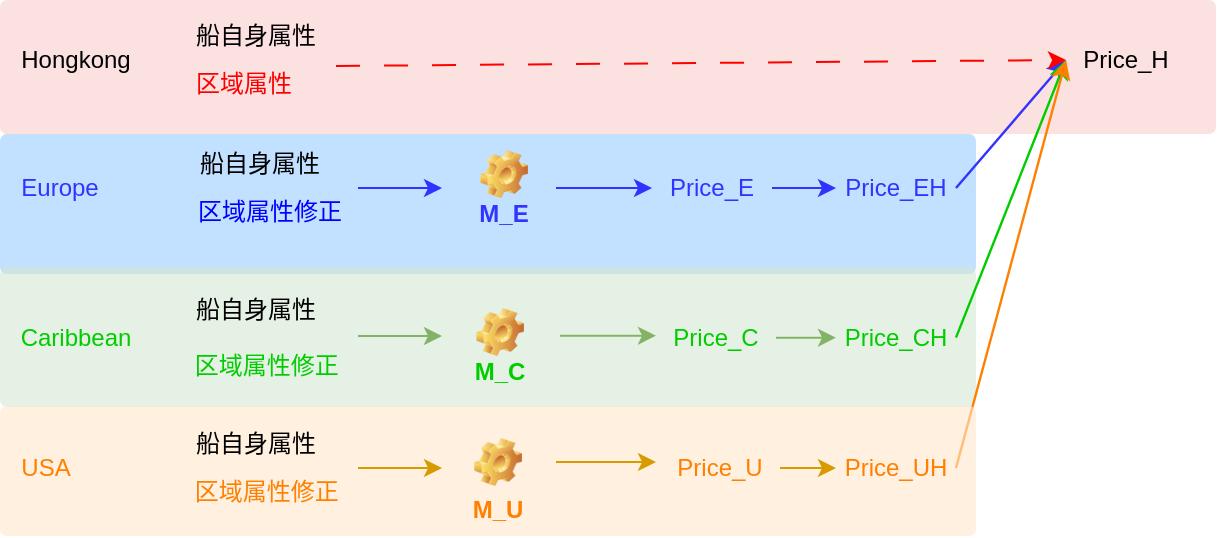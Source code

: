 <mxfile version="21.0.8" type="github">
  <diagram name="第 1 页" id="b4Ed2LwabQIBzOSei9t2">
    <mxGraphModel dx="794" dy="508" grid="1" gridSize="10" guides="1" tooltips="1" connect="1" arrows="1" fold="1" page="1" pageScale="1" pageWidth="827" pageHeight="1169" math="0" shadow="0">
      <root>
        <mxCell id="0" />
        <mxCell id="1" parent="0" />
        <mxCell id="wm9mHPLaVxJcZAKre-H_-86" value="" style="rounded=1;whiteSpace=wrap;html=1;fillColor=#f8cecc;strokeColor=none;opacity=60;arcSize=5;" vertex="1" parent="1">
          <mxGeometry x="72" y="163" width="608" height="67" as="geometry" />
        </mxCell>
        <mxCell id="wm9mHPLaVxJcZAKre-H_-83" value="" style="rounded=1;whiteSpace=wrap;html=1;fillColor=#99CCFF;strokeColor=none;opacity=60;arcSize=5;" vertex="1" parent="1">
          <mxGeometry x="72" y="230" width="488" height="70" as="geometry" />
        </mxCell>
        <mxCell id="wm9mHPLaVxJcZAKre-H_-3" value="Hongkong" style="text;html=1;strokeColor=none;fillColor=none;align=center;verticalAlign=middle;whiteSpace=wrap;rounded=0;" vertex="1" parent="1">
          <mxGeometry x="80" y="178" width="60" height="30" as="geometry" />
        </mxCell>
        <mxCell id="wm9mHPLaVxJcZAKre-H_-7" value="" style="group" vertex="1" connectable="0" parent="1">
          <mxGeometry x="160" y="166" width="80" height="54" as="geometry" />
        </mxCell>
        <mxCell id="wm9mHPLaVxJcZAKre-H_-4" value="船自身属性" style="text;html=1;strokeColor=none;fillColor=none;align=center;verticalAlign=middle;whiteSpace=wrap;rounded=0;" vertex="1" parent="wm9mHPLaVxJcZAKre-H_-7">
          <mxGeometry width="80" height="30" as="geometry" />
        </mxCell>
        <mxCell id="wm9mHPLaVxJcZAKre-H_-5" value="&lt;font color=&quot;#ff0000&quot;&gt;区域属性&lt;/font&gt;" style="text;html=1;strokeColor=none;fillColor=none;align=center;verticalAlign=middle;whiteSpace=wrap;rounded=0;" vertex="1" parent="wm9mHPLaVxJcZAKre-H_-7">
          <mxGeometry x="4" y="24" width="60" height="30" as="geometry" />
        </mxCell>
        <mxCell id="wm9mHPLaVxJcZAKre-H_-8" value="" style="group" vertex="1" connectable="0" parent="1">
          <mxGeometry x="162" y="230" width="110" height="54" as="geometry" />
        </mxCell>
        <mxCell id="wm9mHPLaVxJcZAKre-H_-9" value="船自身属性" style="text;html=1;strokeColor=none;fillColor=none;align=center;verticalAlign=middle;whiteSpace=wrap;rounded=0;" vertex="1" parent="wm9mHPLaVxJcZAKre-H_-8">
          <mxGeometry width="80" height="30" as="geometry" />
        </mxCell>
        <mxCell id="wm9mHPLaVxJcZAKre-H_-10" value="&lt;font color=&quot;#0000ff&quot;&gt;区域属性修正&lt;/font&gt;" style="text;html=1;strokeColor=none;fillColor=none;align=left;verticalAlign=middle;whiteSpace=wrap;rounded=0;" vertex="1" parent="wm9mHPLaVxJcZAKre-H_-8">
          <mxGeometry x="7" y="24" width="106" height="30" as="geometry" />
        </mxCell>
        <mxCell id="wm9mHPLaVxJcZAKre-H_-16" value="&lt;font color=&quot;#3333ff&quot;&gt;Europe&lt;/font&gt;" style="text;html=1;strokeColor=none;fillColor=none;align=center;verticalAlign=middle;whiteSpace=wrap;rounded=0;" vertex="1" parent="1">
          <mxGeometry x="72" y="242" width="60" height="30" as="geometry" />
        </mxCell>
        <mxCell id="wm9mHPLaVxJcZAKre-H_-19" value="" style="group" vertex="1" connectable="0" parent="1">
          <mxGeometry x="80" y="300" width="550" height="70" as="geometry" />
        </mxCell>
        <mxCell id="wm9mHPLaVxJcZAKre-H_-84" value="" style="rounded=1;whiteSpace=wrap;html=1;fillColor=#d5e8d4;strokeColor=none;opacity=60;arcSize=5;" vertex="1" parent="wm9mHPLaVxJcZAKre-H_-19">
          <mxGeometry x="-8" y="-3.5" width="488" height="70" as="geometry" />
        </mxCell>
        <mxCell id="wm9mHPLaVxJcZAKre-H_-12" value="" style="group" vertex="1" connectable="0" parent="wm9mHPLaVxJcZAKre-H_-19">
          <mxGeometry x="80" width="90" height="63.0" as="geometry" />
        </mxCell>
        <mxCell id="wm9mHPLaVxJcZAKre-H_-13" value="船自身属性" style="text;html=1;strokeColor=none;fillColor=none;align=center;verticalAlign=middle;whiteSpace=wrap;rounded=0;" vertex="1" parent="wm9mHPLaVxJcZAKre-H_-12">
          <mxGeometry width="80" height="35" as="geometry" />
        </mxCell>
        <mxCell id="wm9mHPLaVxJcZAKre-H_-14" value="&lt;font color=&quot;#00cc00&quot;&gt;区域属性修正&amp;nbsp;&lt;/font&gt;" style="text;html=1;strokeColor=none;fillColor=none;align=center;verticalAlign=middle;whiteSpace=wrap;rounded=0;" vertex="1" parent="wm9mHPLaVxJcZAKre-H_-12">
          <mxGeometry x="4" y="28" width="86" height="35" as="geometry" />
        </mxCell>
        <mxCell id="wm9mHPLaVxJcZAKre-H_-17" value="&lt;font color=&quot;#00cc00&quot;&gt;Caribbean&lt;/font&gt;" style="text;html=1;strokeColor=none;fillColor=none;align=center;verticalAlign=middle;whiteSpace=wrap;rounded=0;" vertex="1" parent="wm9mHPLaVxJcZAKre-H_-19">
          <mxGeometry y="14" width="60" height="35" as="geometry" />
        </mxCell>
        <mxCell id="wm9mHPLaVxJcZAKre-H_-31" value="&lt;font color=&quot;#00cc00&quot;&gt;M_C&lt;/font&gt;" style="label;whiteSpace=wrap;html=1;align=center;verticalAlign=bottom;spacingLeft=0;spacingBottom=4;imageAlign=center;imageVerticalAlign=top;image=img/clipart/Gear_128x128.png;strokeColor=none;imageWidth=24;imageHeight=24;fillColor=none;" vertex="1" parent="wm9mHPLaVxJcZAKre-H_-19">
          <mxGeometry x="212" y="10" width="60" height="51.83" as="geometry" />
        </mxCell>
        <mxCell id="wm9mHPLaVxJcZAKre-H_-43" value="" style="group" vertex="1" connectable="0" parent="wm9mHPLaVxJcZAKre-H_-19">
          <mxGeometry x="320" y="14.333" width="60" height="35" as="geometry" />
        </mxCell>
        <mxCell id="wm9mHPLaVxJcZAKre-H_-44" style="edgeStyle=orthogonalEdgeStyle;rounded=0;orthogonalLoop=1;jettySize=auto;html=1;" edge="1" parent="wm9mHPLaVxJcZAKre-H_-43">
          <mxGeometry relative="1" as="geometry">
            <mxPoint y="17.5" as="targetPoint" />
          </mxGeometry>
        </mxCell>
        <mxCell id="wm9mHPLaVxJcZAKre-H_-45" value="&lt;font color=&quot;#00cc00&quot;&gt;Price_C&lt;/font&gt;" style="text;html=1;strokeColor=none;fillColor=none;align=center;verticalAlign=middle;whiteSpace=wrap;rounded=0;" vertex="1" parent="wm9mHPLaVxJcZAKre-H_-43">
          <mxGeometry width="60" height="35" as="geometry" />
        </mxCell>
        <mxCell id="wm9mHPLaVxJcZAKre-H_-49" value="" style="endArrow=classic;html=1;rounded=0;exitX=1;exitY=0.5;exitDx=0;exitDy=0;fillColor=#d5e8d4;strokeColor=#82b366;" edge="1" parent="wm9mHPLaVxJcZAKre-H_-19">
          <mxGeometry width="50" height="50" relative="1" as="geometry">
            <mxPoint x="272" y="30.833" as="sourcePoint" />
            <mxPoint x="320" y="30.833" as="targetPoint" />
          </mxGeometry>
        </mxCell>
        <mxCell id="wm9mHPLaVxJcZAKre-H_-65" value="" style="group" vertex="1" connectable="0" parent="wm9mHPLaVxJcZAKre-H_-19">
          <mxGeometry x="410" y="14.333" width="60" height="35" as="geometry" />
        </mxCell>
        <mxCell id="wm9mHPLaVxJcZAKre-H_-66" style="edgeStyle=orthogonalEdgeStyle;rounded=0;orthogonalLoop=1;jettySize=auto;html=1;" edge="1" parent="wm9mHPLaVxJcZAKre-H_-65">
          <mxGeometry relative="1" as="geometry">
            <mxPoint y="17.5" as="targetPoint" />
          </mxGeometry>
        </mxCell>
        <mxCell id="wm9mHPLaVxJcZAKre-H_-67" value="&lt;font color=&quot;#00cc00&quot;&gt;Price_CH&lt;/font&gt;" style="text;html=1;strokeColor=none;fillColor=none;align=center;verticalAlign=middle;whiteSpace=wrap;rounded=0;" vertex="1" parent="wm9mHPLaVxJcZAKre-H_-65">
          <mxGeometry width="60" height="35" as="geometry" />
        </mxCell>
        <mxCell id="wm9mHPLaVxJcZAKre-H_-75" value="" style="endArrow=classic;html=1;rounded=0;exitX=1;exitY=0.5;exitDx=0;exitDy=0;fillColor=#d5e8d4;strokeColor=#82b366;" edge="1" parent="wm9mHPLaVxJcZAKre-H_-19" source="wm9mHPLaVxJcZAKre-H_-45" target="wm9mHPLaVxJcZAKre-H_-67">
          <mxGeometry width="50" height="50" relative="1" as="geometry">
            <mxPoint x="200" y="-35" as="sourcePoint" />
            <mxPoint x="250" y="-93.333" as="targetPoint" />
          </mxGeometry>
        </mxCell>
        <mxCell id="wm9mHPLaVxJcZAKre-H_-30" value="&lt;font color=&quot;#3333ff&quot;&gt;M_E&lt;/font&gt;" style="label;whiteSpace=wrap;html=1;align=center;verticalAlign=bottom;spacingLeft=0;spacingBottom=4;imageAlign=center;imageVerticalAlign=top;image=img/clipart/Gear_128x128.png;strokeColor=none;imageWidth=24;imageHeight=24;fillColor=none;" vertex="1" parent="1">
          <mxGeometry x="298" y="231" width="52" height="52" as="geometry" />
        </mxCell>
        <mxCell id="wm9mHPLaVxJcZAKre-H_-34" value="" style="endArrow=classic;html=1;rounded=0;entryX=0;entryY=0.5;entryDx=0;entryDy=0;fillColor=#dae8fc;strokeColor=#3333FF;" edge="1" parent="1">
          <mxGeometry width="50" height="50" relative="1" as="geometry">
            <mxPoint x="251" y="257" as="sourcePoint" />
            <mxPoint x="293" y="257" as="targetPoint" />
          </mxGeometry>
        </mxCell>
        <mxCell id="wm9mHPLaVxJcZAKre-H_-35" value="" style="endArrow=classic;html=1;rounded=0;entryX=0;entryY=0.5;entryDx=0;entryDy=0;fillColor=#d5e8d4;strokeColor=#82b366;" edge="1" parent="1">
          <mxGeometry width="50" height="50" relative="1" as="geometry">
            <mxPoint x="251" y="331" as="sourcePoint" />
            <mxPoint x="293" y="331" as="targetPoint" />
          </mxGeometry>
        </mxCell>
        <mxCell id="wm9mHPLaVxJcZAKre-H_-40" value="" style="group" vertex="1" connectable="0" parent="1">
          <mxGeometry x="398" y="242" width="60" height="30" as="geometry" />
        </mxCell>
        <mxCell id="wm9mHPLaVxJcZAKre-H_-38" style="edgeStyle=orthogonalEdgeStyle;rounded=0;orthogonalLoop=1;jettySize=auto;html=1;fillColor=#dae8fc;strokeColor=#3333FF;" edge="1" parent="wm9mHPLaVxJcZAKre-H_-40" source="wm9mHPLaVxJcZAKre-H_-30">
          <mxGeometry relative="1" as="geometry">
            <mxPoint y="15" as="targetPoint" />
          </mxGeometry>
        </mxCell>
        <mxCell id="wm9mHPLaVxJcZAKre-H_-39" value="&lt;font color=&quot;#3333ff&quot;&gt;Price_E&lt;/font&gt;" style="text;html=1;strokeColor=none;fillColor=none;align=center;verticalAlign=middle;whiteSpace=wrap;rounded=0;" vertex="1" parent="wm9mHPLaVxJcZAKre-H_-40">
          <mxGeometry width="60" height="30" as="geometry" />
        </mxCell>
        <mxCell id="wm9mHPLaVxJcZAKre-H_-56" value="" style="group" vertex="1" connectable="0" parent="1">
          <mxGeometry x="490" y="242" width="60" height="30" as="geometry" />
        </mxCell>
        <mxCell id="wm9mHPLaVxJcZAKre-H_-57" style="edgeStyle=orthogonalEdgeStyle;rounded=0;orthogonalLoop=1;jettySize=auto;html=1;" edge="1" parent="wm9mHPLaVxJcZAKre-H_-56">
          <mxGeometry relative="1" as="geometry">
            <mxPoint y="15" as="targetPoint" />
          </mxGeometry>
        </mxCell>
        <mxCell id="wm9mHPLaVxJcZAKre-H_-58" value="&lt;font color=&quot;#3333ff&quot;&gt;Price_EH&lt;/font&gt;" style="text;html=1;strokeColor=none;fillColor=none;align=center;verticalAlign=middle;whiteSpace=wrap;rounded=0;" vertex="1" parent="wm9mHPLaVxJcZAKre-H_-56">
          <mxGeometry width="60" height="30" as="geometry" />
        </mxCell>
        <mxCell id="wm9mHPLaVxJcZAKre-H_-68" value="" style="endArrow=classic;html=1;rounded=0;exitX=1;exitY=0.5;exitDx=0;exitDy=0;fillColor=#dae8fc;strokeColor=#3333FF;" edge="1" parent="1" source="wm9mHPLaVxJcZAKre-H_-39" target="wm9mHPLaVxJcZAKre-H_-58">
          <mxGeometry width="50" height="50" relative="1" as="geometry">
            <mxPoint x="280" y="270" as="sourcePoint" />
            <mxPoint x="330" y="220" as="targetPoint" />
          </mxGeometry>
        </mxCell>
        <mxCell id="wm9mHPLaVxJcZAKre-H_-78" value="Price_H" style="text;html=1;strokeColor=none;fillColor=none;align=center;verticalAlign=middle;whiteSpace=wrap;rounded=0;" vertex="1" parent="1">
          <mxGeometry x="605" y="178" width="60" height="30" as="geometry" />
        </mxCell>
        <mxCell id="wm9mHPLaVxJcZAKre-H_-79" value="" style="endArrow=classic;html=1;rounded=0;exitX=1;exitY=0.5;exitDx=0;exitDy=0;entryX=0;entryY=0.5;entryDx=0;entryDy=0;strokeColor=#3333FF;fillColor=#dae8fc;strokeWidth=1.2;" edge="1" parent="1" source="wm9mHPLaVxJcZAKre-H_-58" target="wm9mHPLaVxJcZAKre-H_-78">
          <mxGeometry width="50" height="50" relative="1" as="geometry">
            <mxPoint x="340" y="270" as="sourcePoint" />
            <mxPoint x="390" y="220" as="targetPoint" />
          </mxGeometry>
        </mxCell>
        <mxCell id="wm9mHPLaVxJcZAKre-H_-80" value="" style="endArrow=classic;html=1;rounded=0;exitX=1;exitY=0.5;exitDx=0;exitDy=0;entryX=0;entryY=0.5;entryDx=0;entryDy=0;fillColor=#d5e8d4;strokeColor=#00CC00;strokeWidth=1.2;" edge="1" parent="1" source="wm9mHPLaVxJcZAKre-H_-67" target="wm9mHPLaVxJcZAKre-H_-78">
          <mxGeometry width="50" height="50" relative="1" as="geometry">
            <mxPoint x="340" y="270" as="sourcePoint" />
            <mxPoint x="390" y="220" as="targetPoint" />
          </mxGeometry>
        </mxCell>
        <mxCell id="wm9mHPLaVxJcZAKre-H_-81" value="" style="endArrow=classic;html=1;rounded=0;exitX=1;exitY=0.5;exitDx=0;exitDy=0;entryX=0;entryY=0.5;entryDx=0;entryDy=0;fillColor=#ffe6cc;strokeColor=#FF8000;strokeWidth=1.2;" edge="1" parent="1" source="wm9mHPLaVxJcZAKre-H_-64" target="wm9mHPLaVxJcZAKre-H_-78">
          <mxGeometry width="50" height="50" relative="1" as="geometry">
            <mxPoint x="340" y="270" as="sourcePoint" />
            <mxPoint x="390" y="220" as="targetPoint" />
          </mxGeometry>
        </mxCell>
        <mxCell id="wm9mHPLaVxJcZAKre-H_-87" value="" style="endArrow=classic;html=1;rounded=0;entryX=0;entryY=0.5;entryDx=0;entryDy=0;exitX=1;exitY=1;exitDx=0;exitDy=0;dashed=1;dashPattern=12 12;strokeColor=#FF0000;" edge="1" parent="1" source="wm9mHPLaVxJcZAKre-H_-4" target="wm9mHPLaVxJcZAKre-H_-78">
          <mxGeometry width="50" height="50" relative="1" as="geometry">
            <mxPoint x="250" y="90" as="sourcePoint" />
            <mxPoint x="390" y="220" as="targetPoint" />
          </mxGeometry>
        </mxCell>
        <mxCell id="wm9mHPLaVxJcZAKre-H_-46" value="" style="group" vertex="1" connectable="0" parent="1">
          <mxGeometry x="402" y="382" width="158" height="45" as="geometry" />
        </mxCell>
        <mxCell id="wm9mHPLaVxJcZAKre-H_-85" value="" style="rounded=1;whiteSpace=wrap;html=1;fillColor=#ffe6cc;strokeColor=none;opacity=60;arcSize=5;" vertex="1" parent="wm9mHPLaVxJcZAKre-H_-46">
          <mxGeometry x="-330" y="-16" width="488" height="65" as="geometry" />
        </mxCell>
        <mxCell id="wm9mHPLaVxJcZAKre-H_-47" style="edgeStyle=orthogonalEdgeStyle;rounded=0;orthogonalLoop=1;jettySize=auto;html=1;" edge="1" parent="wm9mHPLaVxJcZAKre-H_-46">
          <mxGeometry relative="1" as="geometry">
            <mxPoint y="15" as="targetPoint" />
          </mxGeometry>
        </mxCell>
        <mxCell id="wm9mHPLaVxJcZAKre-H_-48" value="&lt;font color=&quot;#ff8000&quot;&gt;Price_U&lt;/font&gt;" style="text;html=1;strokeColor=none;fillColor=none;align=center;verticalAlign=middle;whiteSpace=wrap;rounded=0;" vertex="1" parent="wm9mHPLaVxJcZAKre-H_-46">
          <mxGeometry width="60" height="30" as="geometry" />
        </mxCell>
        <mxCell id="wm9mHPLaVxJcZAKre-H_-62" value="" style="group" vertex="1" connectable="0" parent="1">
          <mxGeometry x="490" y="382" width="60" height="30" as="geometry" />
        </mxCell>
        <mxCell id="wm9mHPLaVxJcZAKre-H_-63" style="edgeStyle=orthogonalEdgeStyle;rounded=0;orthogonalLoop=1;jettySize=auto;html=1;" edge="1" parent="wm9mHPLaVxJcZAKre-H_-62">
          <mxGeometry relative="1" as="geometry">
            <mxPoint y="15" as="targetPoint" />
          </mxGeometry>
        </mxCell>
        <mxCell id="wm9mHPLaVxJcZAKre-H_-64" value="&lt;font color=&quot;#ff8000&quot;&gt;Price_UH&lt;/font&gt;" style="text;html=1;strokeColor=none;fillColor=none;align=center;verticalAlign=middle;whiteSpace=wrap;rounded=0;" vertex="1" parent="wm9mHPLaVxJcZAKre-H_-62">
          <mxGeometry width="60" height="30" as="geometry" />
        </mxCell>
        <mxCell id="wm9mHPLaVxJcZAKre-H_-24" value="&lt;font color=&quot;#ff8000&quot;&gt;USA&lt;/font&gt;" style="text;html=1;strokeColor=none;fillColor=none;align=center;verticalAlign=middle;whiteSpace=wrap;rounded=0;" vertex="1" parent="1">
          <mxGeometry x="80" y="382" width="30" height="30" as="geometry" />
        </mxCell>
        <mxCell id="wm9mHPLaVxJcZAKre-H_-21" value="" style="group" vertex="1" connectable="0" parent="1">
          <mxGeometry x="160" y="370" width="90" height="54" as="geometry" />
        </mxCell>
        <mxCell id="wm9mHPLaVxJcZAKre-H_-22" value="船自身属性" style="text;html=1;strokeColor=none;fillColor=none;align=center;verticalAlign=middle;whiteSpace=wrap;rounded=0;" vertex="1" parent="wm9mHPLaVxJcZAKre-H_-21">
          <mxGeometry width="80" height="30" as="geometry" />
        </mxCell>
        <mxCell id="wm9mHPLaVxJcZAKre-H_-23" value="&lt;font color=&quot;#ff8000&quot;&gt;区域属性修正&amp;nbsp;&lt;/font&gt;" style="text;html=1;strokeColor=none;fillColor=none;align=center;verticalAlign=middle;whiteSpace=wrap;rounded=0;" vertex="1" parent="wm9mHPLaVxJcZAKre-H_-21">
          <mxGeometry x="4" y="24" width="86" height="30" as="geometry" />
        </mxCell>
        <mxCell id="wm9mHPLaVxJcZAKre-H_-36" value="" style="endArrow=classic;html=1;rounded=0;entryX=0;entryY=0.5;entryDx=0;entryDy=0;fillColor=#ffe6cc;strokeColor=#d79b00;" edge="1" parent="1">
          <mxGeometry width="50" height="50" relative="1" as="geometry">
            <mxPoint x="251" y="397" as="sourcePoint" />
            <mxPoint x="293" y="397" as="targetPoint" />
          </mxGeometry>
        </mxCell>
        <mxCell id="wm9mHPLaVxJcZAKre-H_-54" style="edgeStyle=orthogonalEdgeStyle;rounded=0;orthogonalLoop=1;jettySize=auto;html=1;fillColor=#ffe6cc;strokeColor=#d79b00;" edge="1" parent="1">
          <mxGeometry relative="1" as="geometry">
            <mxPoint x="400" y="394" as="targetPoint" />
            <mxPoint x="350" y="394" as="sourcePoint" />
          </mxGeometry>
        </mxCell>
        <mxCell id="wm9mHPLaVxJcZAKre-H_-76" value="" style="endArrow=classic;html=1;rounded=0;exitX=1;exitY=0.5;exitDx=0;exitDy=0;fillColor=#ffe6cc;strokeColor=#d79b00;" edge="1" parent="1" source="wm9mHPLaVxJcZAKre-H_-48" target="wm9mHPLaVxJcZAKre-H_-64">
          <mxGeometry width="50" height="50" relative="1" as="geometry">
            <mxPoint x="280" y="270" as="sourcePoint" />
            <mxPoint x="330" y="220" as="targetPoint" />
          </mxGeometry>
        </mxCell>
        <mxCell id="wm9mHPLaVxJcZAKre-H_-32" value="&lt;font color=&quot;#ff8000&quot;&gt;M_U&lt;/font&gt;" style="label;whiteSpace=wrap;html=1;align=center;verticalAlign=bottom;spacingLeft=0;spacingBottom=4;imageAlign=center;imageVerticalAlign=top;image=img/clipart/Gear_128x128.png;strokeColor=none;imageWidth=24;imageHeight=24;fillColor=none;" vertex="1" parent="1">
          <mxGeometry x="291" y="375" width="60" height="56" as="geometry" />
        </mxCell>
      </root>
    </mxGraphModel>
  </diagram>
</mxfile>
